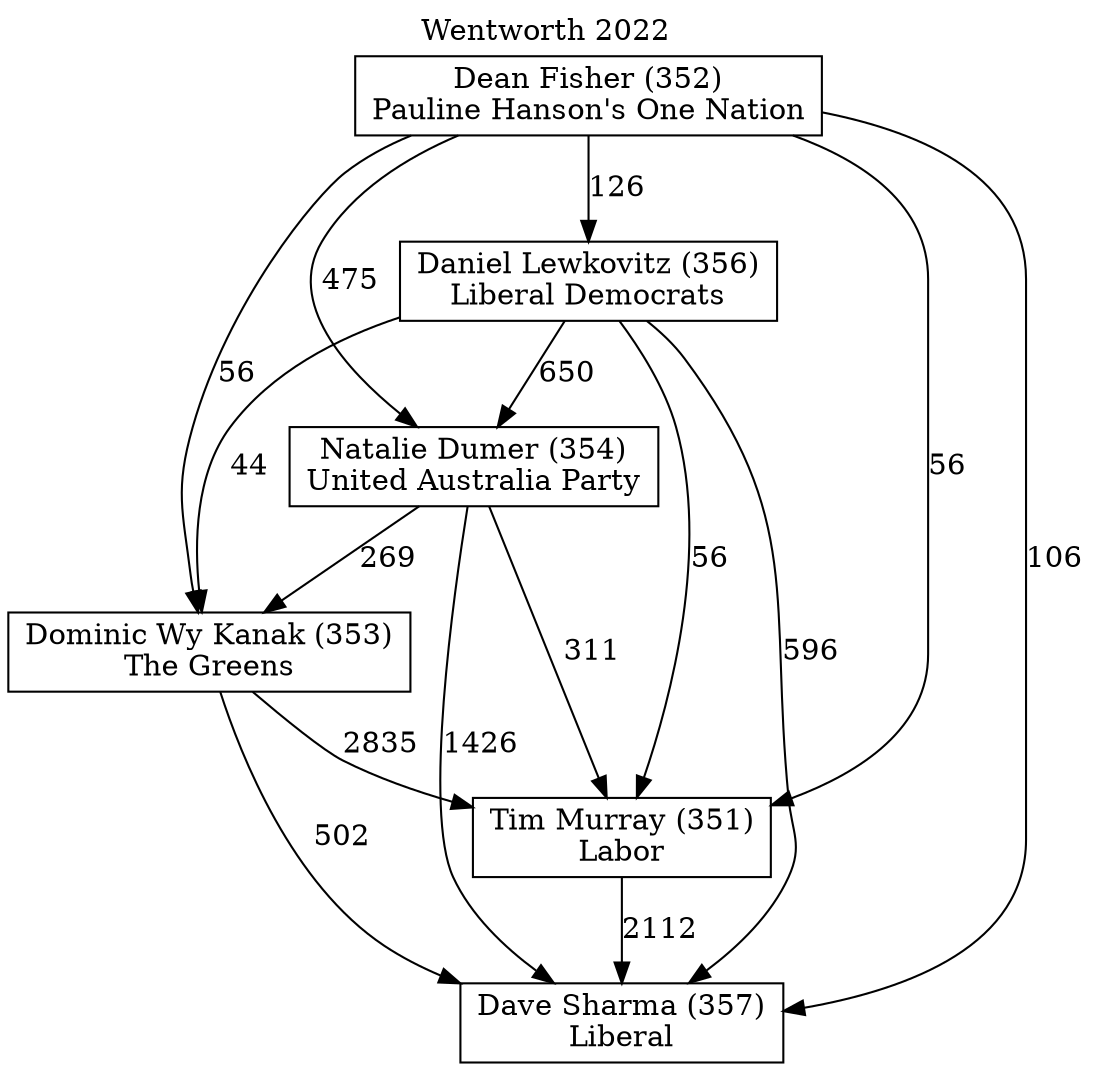 // House preference flow
digraph "Dave Sharma (357)_Wentworth_2022" {
	graph [label="Wentworth 2022" labelloc=t mclimit=10]
	node [shape=box]
	"Daniel Lewkovitz (356)" [label="Daniel Lewkovitz (356)
Liberal Democrats"]
	"Tim Murray (351)" [label="Tim Murray (351)
Labor"]
	"Dominic Wy Kanak (353)" [label="Dominic Wy Kanak (353)
The Greens"]
	"Natalie Dumer (354)" [label="Natalie Dumer (354)
United Australia Party"]
	"Dave Sharma (357)" [label="Dave Sharma (357)
Liberal"]
	"Dean Fisher (352)" [label="Dean Fisher (352)
Pauline Hanson's One Nation"]
	"Natalie Dumer (354)" -> "Tim Murray (351)" [label=311]
	"Dominic Wy Kanak (353)" -> "Tim Murray (351)" [label=2835]
	"Dean Fisher (352)" -> "Dominic Wy Kanak (353)" [label=56]
	"Natalie Dumer (354)" -> "Dave Sharma (357)" [label=1426]
	"Daniel Lewkovitz (356)" -> "Dave Sharma (357)" [label=596]
	"Daniel Lewkovitz (356)" -> "Tim Murray (351)" [label=56]
	"Tim Murray (351)" -> "Dave Sharma (357)" [label=2112]
	"Daniel Lewkovitz (356)" -> "Dominic Wy Kanak (353)" [label=44]
	"Dominic Wy Kanak (353)" -> "Dave Sharma (357)" [label=502]
	"Natalie Dumer (354)" -> "Dominic Wy Kanak (353)" [label=269]
	"Daniel Lewkovitz (356)" -> "Natalie Dumer (354)" [label=650]
	"Dean Fisher (352)" -> "Natalie Dumer (354)" [label=475]
	"Dean Fisher (352)" -> "Tim Murray (351)" [label=56]
	"Dean Fisher (352)" -> "Dave Sharma (357)" [label=106]
	"Dean Fisher (352)" -> "Daniel Lewkovitz (356)" [label=126]
}

